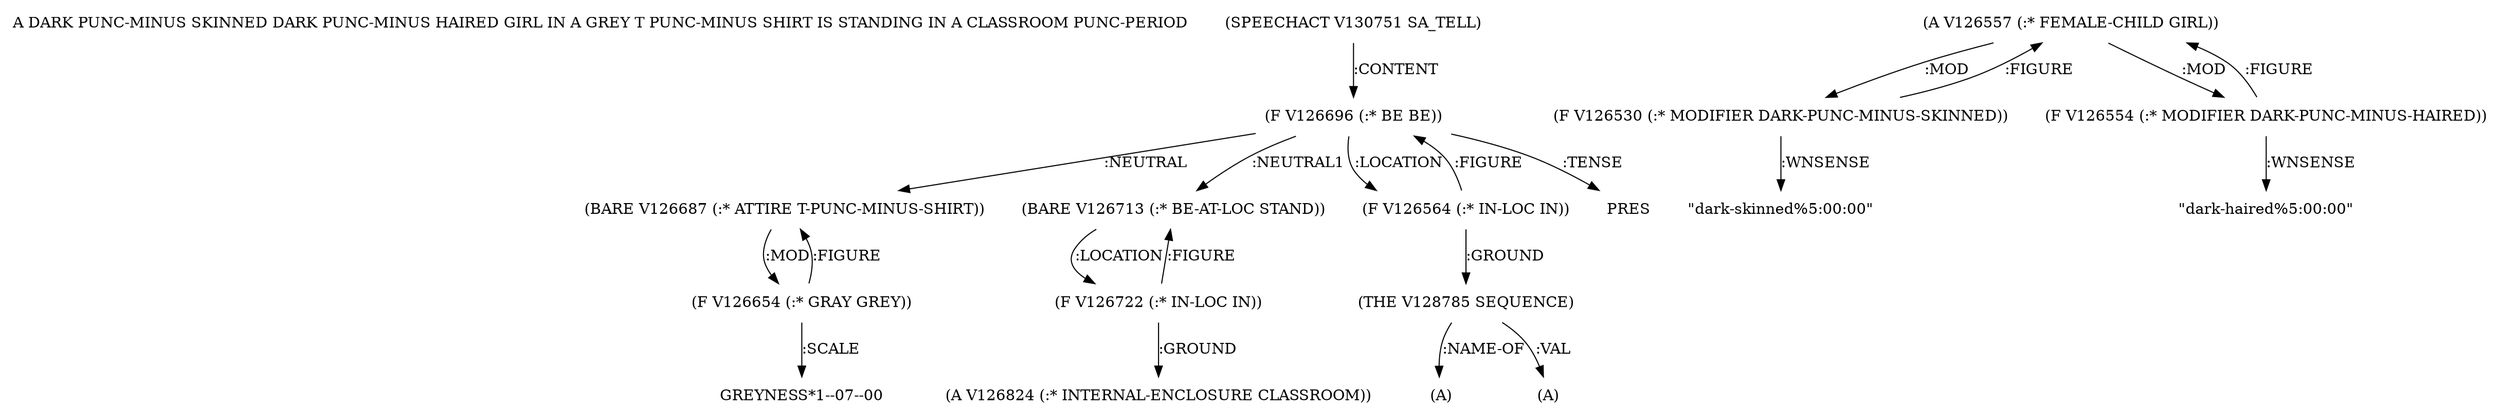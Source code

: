 digraph Terms {
  node [shape=none]
  "A DARK PUNC-MINUS SKINNED DARK PUNC-MINUS HAIRED GIRL IN A GREY T PUNC-MINUS SHIRT IS STANDING IN A CLASSROOM PUNC-PERIOD"
  "V130751" [label="(SPEECHACT V130751 SA_TELL)"]
  "V130751" -> "V126696" [label=":CONTENT"]
  "V126696" [label="(F V126696 (:* BE BE))"]
  "V126696" -> "V126687" [label=":NEUTRAL"]
  "V126696" -> "V126713" [label=":NEUTRAL1"]
  "V126696" -> "V126564" [label=":LOCATION"]
  "V126696" -> "NT137733" [label=":TENSE"]
  "NT137733" [label="PRES"]
  "V126564" [label="(F V126564 (:* IN-LOC IN))"]
  "V126564" -> "V128785" [label=":GROUND"]
  "V126564" -> "V126696" [label=":FIGURE"]
  "V128785" [label="(THE V128785 SEQUENCE)"]
  "V128785" -> "NT137734" [label=":NAME-OF"]
  "NT137734" [label="(A)"]
  "V128785" -> "NT137735" [label=":VAL"]
  "NT137735" [label="(A)"]
  "V126687" [label="(BARE V126687 (:* ATTIRE T-PUNC-MINUS-SHIRT))"]
  "V126687" -> "V126654" [label=":MOD"]
  "V126654" [label="(F V126654 (:* GRAY GREY))"]
  "V126654" -> "V126687" [label=":FIGURE"]
  "V126654" -> "NT137736" [label=":SCALE"]
  "NT137736" [label="GREYNESS*1--07--00"]
  "V126713" [label="(BARE V126713 (:* BE-AT-LOC STAND))"]
  "V126713" -> "V126722" [label=":LOCATION"]
  "V126722" [label="(F V126722 (:* IN-LOC IN))"]
  "V126722" -> "V126824" [label=":GROUND"]
  "V126722" -> "V126713" [label=":FIGURE"]
  "V126824" [label="(A V126824 (:* INTERNAL-ENCLOSURE CLASSROOM))"]
  "V126557" [label="(A V126557 (:* FEMALE-CHILD GIRL))"]
  "V126557" -> "V126530" [label=":MOD"]
  "V126557" -> "V126554" [label=":MOD"]
  "V126530" [label="(F V126530 (:* MODIFIER DARK-PUNC-MINUS-SKINNED))"]
  "V126530" -> "V126557" [label=":FIGURE"]
  "V126530" -> "NT137737" [label=":WNSENSE"]
  "NT137737" [label="\"dark-skinned%5:00:00\""]
  "V126554" [label="(F V126554 (:* MODIFIER DARK-PUNC-MINUS-HAIRED))"]
  "V126554" -> "V126557" [label=":FIGURE"]
  "V126554" -> "NT137738" [label=":WNSENSE"]
  "NT137738" [label="\"dark-haired%5:00:00\""]
}
